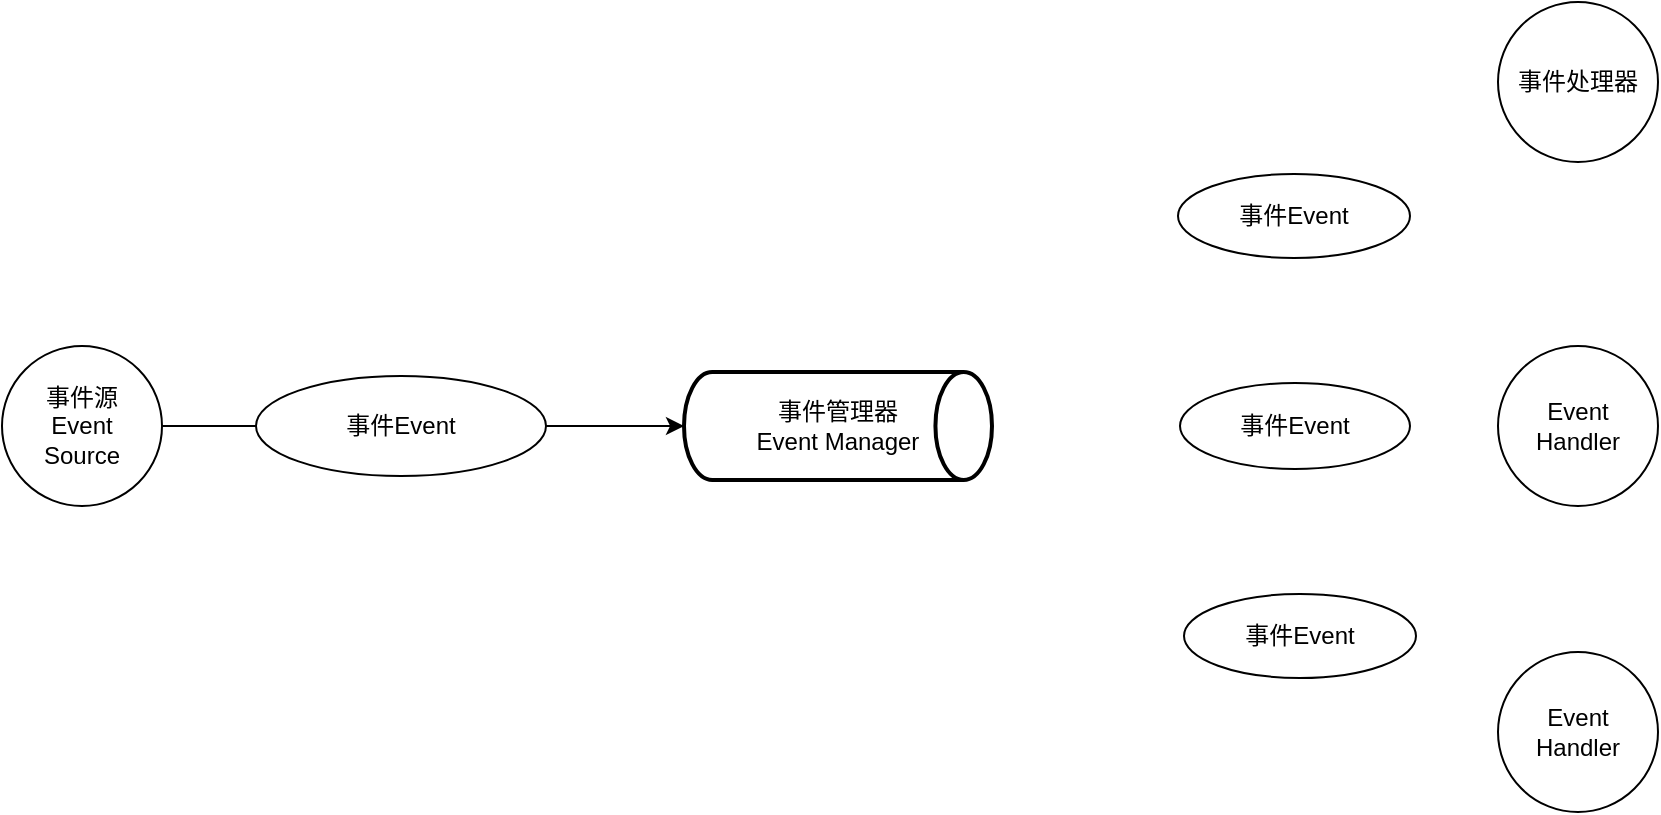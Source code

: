 <mxfile version="21.7.5" type="github">
  <diagram name="第 1 页" id="edIoZuRB3zaZxlKi64ll">
    <mxGraphModel dx="1281" dy="1096" grid="0" gridSize="10" guides="1" tooltips="1" connect="1" arrows="1" fold="1" page="1" pageScale="1" pageWidth="1600" pageHeight="1200" math="0" shadow="0">
      <root>
        <mxCell id="0" />
        <mxCell id="1" parent="0" />
        <mxCell id="_tebUlRj8GXMSF8CCScn-12" value="" style="edgeStyle=orthogonalEdgeStyle;rounded=0;orthogonalLoop=1;jettySize=auto;html=1;" edge="1" parent="1" source="_tebUlRj8GXMSF8CCScn-1" target="_tebUlRj8GXMSF8CCScn-2">
          <mxGeometry relative="1" as="geometry" />
        </mxCell>
        <mxCell id="_tebUlRj8GXMSF8CCScn-1" value="事件Event" style="ellipse;whiteSpace=wrap;html=1;" vertex="1" parent="1">
          <mxGeometry x="208" y="446" width="145" height="50" as="geometry" />
        </mxCell>
        <mxCell id="_tebUlRj8GXMSF8CCScn-2" value="事件管理器&lt;br&gt;Event Manager" style="strokeWidth=2;html=1;shape=mxgraph.flowchart.direct_data;whiteSpace=wrap;" vertex="1" parent="1">
          <mxGeometry x="422" y="444" width="154" height="54" as="geometry" />
        </mxCell>
        <mxCell id="_tebUlRj8GXMSF8CCScn-3" value="事件源&lt;br&gt;Event&lt;br&gt;Source" style="ellipse;whiteSpace=wrap;html=1;aspect=fixed;" vertex="1" parent="1">
          <mxGeometry x="81" y="431" width="80" height="80" as="geometry" />
        </mxCell>
        <mxCell id="_tebUlRj8GXMSF8CCScn-4" value="事件Event" style="ellipse;whiteSpace=wrap;html=1;" vertex="1" parent="1">
          <mxGeometry x="670" y="449.5" width="115" height="43" as="geometry" />
        </mxCell>
        <mxCell id="_tebUlRj8GXMSF8CCScn-6" value="事件Event" style="ellipse;whiteSpace=wrap;html=1;" vertex="1" parent="1">
          <mxGeometry x="669" y="345" width="116" height="42" as="geometry" />
        </mxCell>
        <mxCell id="_tebUlRj8GXMSF8CCScn-7" value="事件Event" style="ellipse;whiteSpace=wrap;html=1;" vertex="1" parent="1">
          <mxGeometry x="672" y="555" width="116" height="42" as="geometry" />
        </mxCell>
        <mxCell id="_tebUlRj8GXMSF8CCScn-8" value="事件处理器" style="ellipse;whiteSpace=wrap;html=1;aspect=fixed;" vertex="1" parent="1">
          <mxGeometry x="829" y="259" width="80" height="80" as="geometry" />
        </mxCell>
        <mxCell id="_tebUlRj8GXMSF8CCScn-9" value="Event&lt;br&gt;Handler" style="ellipse;whiteSpace=wrap;html=1;aspect=fixed;" vertex="1" parent="1">
          <mxGeometry x="829" y="431" width="80" height="80" as="geometry" />
        </mxCell>
        <mxCell id="_tebUlRj8GXMSF8CCScn-10" value="Event&lt;br style=&quot;border-color: var(--border-color);&quot;&gt;Handler" style="ellipse;whiteSpace=wrap;html=1;aspect=fixed;" vertex="1" parent="1">
          <mxGeometry x="829" y="584" width="80" height="80" as="geometry" />
        </mxCell>
        <mxCell id="_tebUlRj8GXMSF8CCScn-15" value="" style="endArrow=none;html=1;rounded=0;entryX=0;entryY=0.5;entryDx=0;entryDy=0;exitX=1;exitY=0.5;exitDx=0;exitDy=0;" edge="1" parent="1" source="_tebUlRj8GXMSF8CCScn-3" target="_tebUlRj8GXMSF8CCScn-1">
          <mxGeometry width="50" height="50" relative="1" as="geometry">
            <mxPoint x="157" y="591" as="sourcePoint" />
            <mxPoint x="207" y="541" as="targetPoint" />
          </mxGeometry>
        </mxCell>
      </root>
    </mxGraphModel>
  </diagram>
</mxfile>
